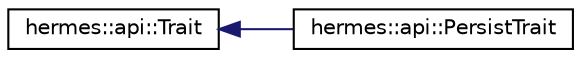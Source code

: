 digraph "Graphical Class Hierarchy"
{
 // LATEX_PDF_SIZE
  edge [fontname="Helvetica",fontsize="10",labelfontname="Helvetica",labelfontsize="10"];
  node [fontname="Helvetica",fontsize="10",shape=record];
  rankdir="LR";
  Node0 [label="hermes::api::Trait",height=0.2,width=0.4,color="black", fillcolor="white", style="filled",URL="$structhermes_1_1api_1_1_trait.html",tooltip=" "];
  Node0 -> Node1 [dir="back",color="midnightblue",fontsize="10",style="solid",fontname="Helvetica"];
  Node1 [label="hermes::api::PersistTrait",height=0.2,width=0.4,color="black", fillcolor="white", style="filled",URL="$structhermes_1_1api_1_1_persist_trait.html",tooltip=" "];
}
